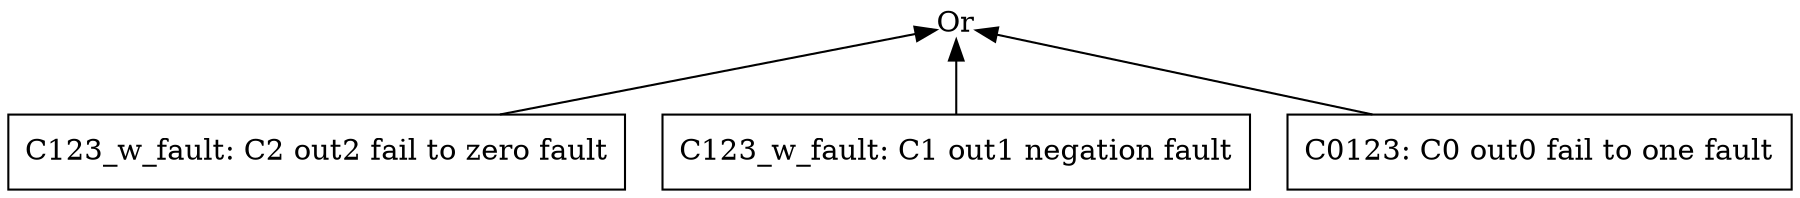 digraph G {
rankdir=BT 
layout = dot
splines = true
overlap = false
sep ="+10, +10"
esep ="+8, +8"
outputorder=edgesfirst
3 [label ="Or", shape=none, margin=0, height=0, width=0, image="or.png"]
2 [label = "C123_w_fault: C2 out2 fail to zero fault", shape = box]
1 [label = "C123_w_fault: C1 out1 negation fault", shape = box]
0 [label = "C0123: C0 out0 fail to one fault", shape = box]
2 -> 3
1 -> 3
0 -> 3
}
